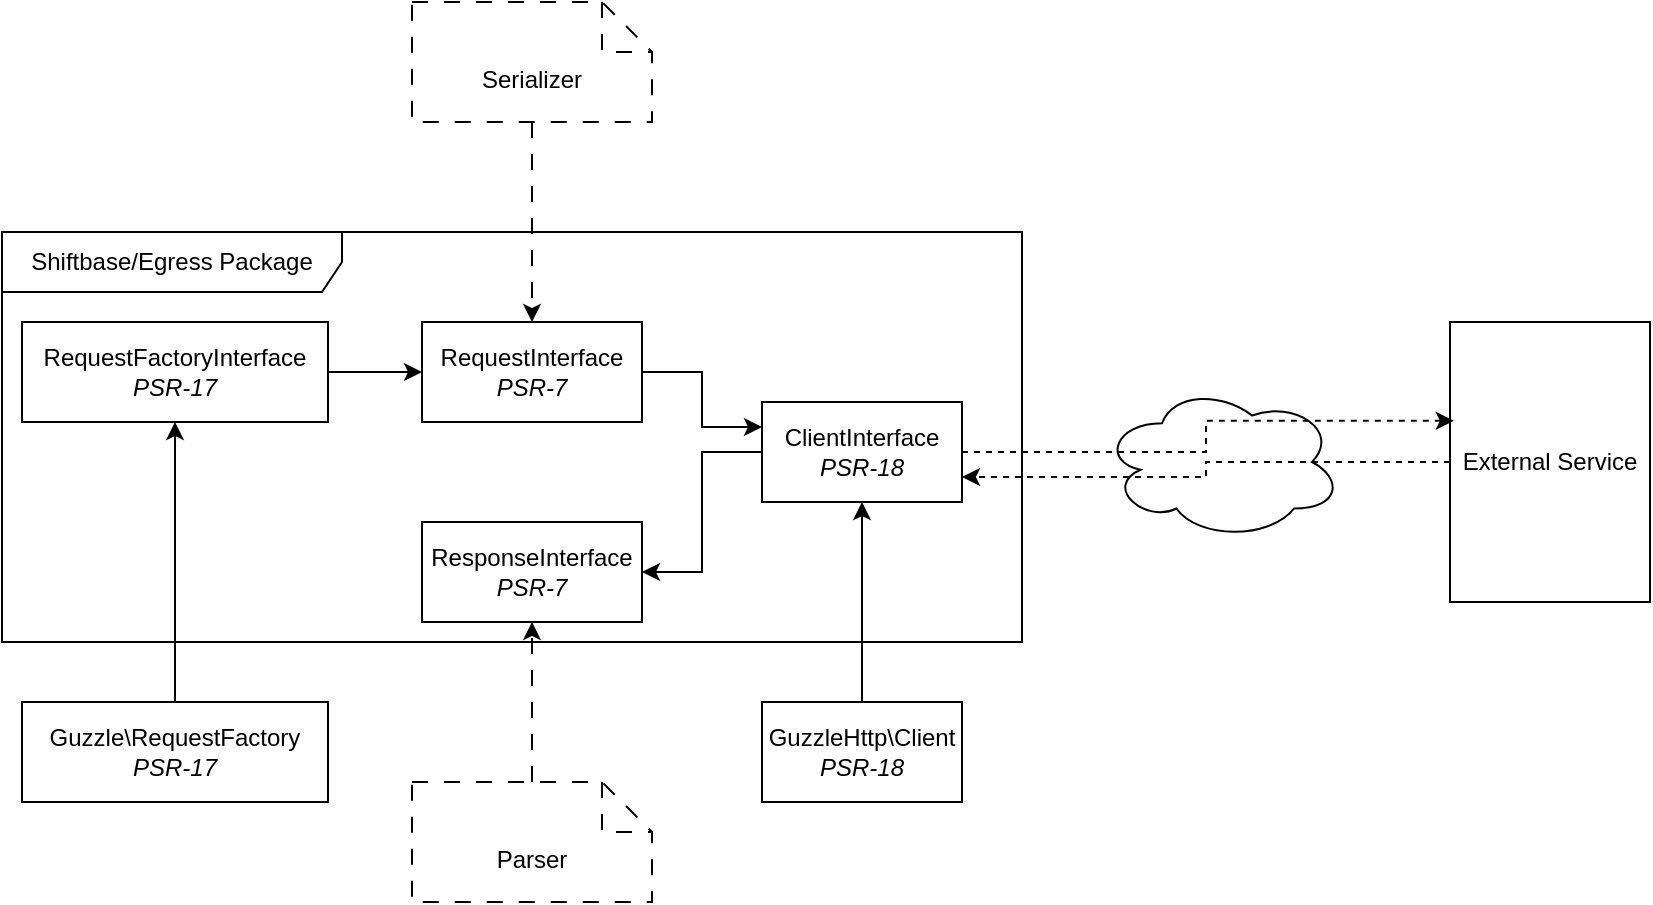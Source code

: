 <mxfile version="21.2.8" type="device">
  <diagram name="Pagina-1" id="OxKqhFZz2plbKqOkzbJY">
    <mxGraphModel dx="307" dy="1732" grid="1" gridSize="10" guides="1" tooltips="1" connect="1" arrows="1" fold="1" page="1" pageScale="1" pageWidth="827" pageHeight="1169" math="0" shadow="0">
      <root>
        <mxCell id="0" />
        <mxCell id="1" parent="0" />
        <mxCell id="tcsaBj-2yrazW6xAQG2b-11" value="" style="ellipse;shape=cloud;whiteSpace=wrap;html=1;" vertex="1" parent="1">
          <mxGeometry x="1380" y="151.25" width="120" height="77.5" as="geometry" />
        </mxCell>
        <mxCell id="tcsaBj-2yrazW6xAQG2b-1" value="Shiftbase/Egress Package" style="shape=umlFrame;whiteSpace=wrap;html=1;pointerEvents=0;recursiveResize=0;container=1;collapsible=0;width=170;" vertex="1" parent="1">
          <mxGeometry x="830" y="75" width="510" height="205" as="geometry" />
        </mxCell>
        <mxCell id="tcsaBj-2yrazW6xAQG2b-2" value="[constraint1]" style="text;html=1;" vertex="1" parent="tcsaBj-2yrazW6xAQG2b-1">
          <mxGeometry width="100" height="20" relative="1" as="geometry">
            <mxPoint x="40" y="60" as="offset" />
          </mxGeometry>
        </mxCell>
        <mxCell id="tcsaBj-2yrazW6xAQG2b-13" style="edgeStyle=orthogonalEdgeStyle;rounded=0;orthogonalLoop=1;jettySize=auto;html=1;entryX=1;entryY=0.5;entryDx=0;entryDy=0;" edge="1" parent="tcsaBj-2yrazW6xAQG2b-1" source="tcsaBj-2yrazW6xAQG2b-4" target="tcsaBj-2yrazW6xAQG2b-9">
          <mxGeometry relative="1" as="geometry" />
        </mxCell>
        <mxCell id="tcsaBj-2yrazW6xAQG2b-4" value="&lt;div&gt;ClientInterface&lt;/div&gt;&lt;div&gt;&lt;i&gt;PSR-18&lt;/i&gt;&lt;br&gt;&lt;/div&gt;" style="html=1;dashed=0;whiteSpace=wrap;" vertex="1" parent="tcsaBj-2yrazW6xAQG2b-1">
          <mxGeometry x="380" y="85" width="100" height="50" as="geometry" />
        </mxCell>
        <mxCell id="tcsaBj-2yrazW6xAQG2b-9" value="&lt;div&gt;ResponseInterface&lt;br&gt;&lt;/div&gt;&lt;div&gt;&lt;i&gt;PSR-7&lt;/i&gt;&lt;br&gt;&lt;/div&gt;" style="html=1;dashed=0;whiteSpace=wrap;" vertex="1" parent="tcsaBj-2yrazW6xAQG2b-1">
          <mxGeometry x="210" y="145" width="110" height="50" as="geometry" />
        </mxCell>
        <mxCell id="tcsaBj-2yrazW6xAQG2b-14" style="edgeStyle=orthogonalEdgeStyle;rounded=0;orthogonalLoop=1;jettySize=auto;html=1;" edge="1" parent="1" source="tcsaBj-2yrazW6xAQG2b-6" target="tcsaBj-2yrazW6xAQG2b-8">
          <mxGeometry relative="1" as="geometry" />
        </mxCell>
        <mxCell id="tcsaBj-2yrazW6xAQG2b-6" value="&lt;div&gt;RequestFactoryInterface&lt;/div&gt;&lt;div&gt;&lt;i&gt;PSR-17&lt;/i&gt;&lt;br&gt;&lt;/div&gt;" style="html=1;dashed=0;whiteSpace=wrap;" vertex="1" parent="1">
          <mxGeometry x="840" y="120" width="153" height="50" as="geometry" />
        </mxCell>
        <mxCell id="tcsaBj-2yrazW6xAQG2b-16" style="edgeStyle=orthogonalEdgeStyle;rounded=0;orthogonalLoop=1;jettySize=auto;html=1;" edge="1" parent="1" source="tcsaBj-2yrazW6xAQG2b-7" target="tcsaBj-2yrazW6xAQG2b-6">
          <mxGeometry relative="1" as="geometry" />
        </mxCell>
        <mxCell id="tcsaBj-2yrazW6xAQG2b-7" value="&lt;div&gt;Guzzle\RequestFactory&lt;/div&gt;&lt;div&gt;&lt;i&gt;PSR-17&lt;/i&gt;&lt;br&gt;&lt;/div&gt;" style="html=1;dashed=0;whiteSpace=wrap;" vertex="1" parent="1">
          <mxGeometry x="840" y="310" width="153" height="50" as="geometry" />
        </mxCell>
        <mxCell id="tcsaBj-2yrazW6xAQG2b-12" style="edgeStyle=orthogonalEdgeStyle;rounded=0;orthogonalLoop=1;jettySize=auto;html=1;entryX=0;entryY=0.25;entryDx=0;entryDy=0;" edge="1" parent="1" source="tcsaBj-2yrazW6xAQG2b-8" target="tcsaBj-2yrazW6xAQG2b-4">
          <mxGeometry relative="1" as="geometry" />
        </mxCell>
        <mxCell id="tcsaBj-2yrazW6xAQG2b-8" value="&lt;div&gt;RequestInterface&lt;/div&gt;&lt;div&gt;&lt;i&gt;PSR-7&lt;/i&gt;&lt;br&gt;&lt;/div&gt;" style="html=1;dashed=0;whiteSpace=wrap;" vertex="1" parent="1">
          <mxGeometry x="1040" y="120" width="110" height="50" as="geometry" />
        </mxCell>
        <mxCell id="tcsaBj-2yrazW6xAQG2b-21" style="edgeStyle=orthogonalEdgeStyle;rounded=0;orthogonalLoop=1;jettySize=auto;html=1;entryX=1;entryY=0.75;entryDx=0;entryDy=0;dashed=1;" edge="1" parent="1" source="tcsaBj-2yrazW6xAQG2b-10" target="tcsaBj-2yrazW6xAQG2b-4">
          <mxGeometry relative="1" as="geometry" />
        </mxCell>
        <mxCell id="tcsaBj-2yrazW6xAQG2b-10" value="External Service" style="rounded=0;whiteSpace=wrap;html=1;" vertex="1" parent="1">
          <mxGeometry x="1554" y="120" width="100" height="140" as="geometry" />
        </mxCell>
        <mxCell id="tcsaBj-2yrazW6xAQG2b-15" style="edgeStyle=orthogonalEdgeStyle;rounded=0;orthogonalLoop=1;jettySize=auto;html=1;entryX=0.5;entryY=1;entryDx=0;entryDy=0;" edge="1" parent="1" source="tcsaBj-2yrazW6xAQG2b-5" target="tcsaBj-2yrazW6xAQG2b-4">
          <mxGeometry relative="1" as="geometry" />
        </mxCell>
        <mxCell id="tcsaBj-2yrazW6xAQG2b-5" value="&lt;div&gt;GuzzleHttp\Client&lt;/div&gt;&lt;div&gt;&lt;i&gt;PSR-18&lt;/i&gt;&lt;br&gt;&lt;/div&gt;" style="html=1;dashed=0;whiteSpace=wrap;" vertex="1" parent="1">
          <mxGeometry x="1210" y="310" width="100" height="50" as="geometry" />
        </mxCell>
        <mxCell id="tcsaBj-2yrazW6xAQG2b-20" style="edgeStyle=orthogonalEdgeStyle;rounded=0;orthogonalLoop=1;jettySize=auto;html=1;entryX=0.019;entryY=0.353;entryDx=0;entryDy=0;entryPerimeter=0;dashed=1;" edge="1" parent="1" source="tcsaBj-2yrazW6xAQG2b-4" target="tcsaBj-2yrazW6xAQG2b-10">
          <mxGeometry relative="1" as="geometry" />
        </mxCell>
        <mxCell id="tcsaBj-2yrazW6xAQG2b-17" value="Parser" style="shape=note2;boundedLbl=1;whiteSpace=wrap;html=1;size=25;verticalAlign=top;align=center;dashed=1;dashPattern=8 8;" vertex="1" parent="1">
          <mxGeometry x="1035" y="350" width="120" height="60" as="geometry" />
        </mxCell>
        <mxCell id="tcsaBj-2yrazW6xAQG2b-22" style="edgeStyle=orthogonalEdgeStyle;rounded=0;orthogonalLoop=1;jettySize=auto;html=1;dashed=1;dashPattern=8 8;" edge="1" parent="1" source="tcsaBj-2yrazW6xAQG2b-17" target="tcsaBj-2yrazW6xAQG2b-9">
          <mxGeometry relative="1" as="geometry" />
        </mxCell>
        <mxCell id="tcsaBj-2yrazW6xAQG2b-24" style="edgeStyle=orthogonalEdgeStyle;rounded=0;orthogonalLoop=1;jettySize=auto;html=1;dashed=1;dashPattern=8 8;" edge="1" parent="1" source="tcsaBj-2yrazW6xAQG2b-23" target="tcsaBj-2yrazW6xAQG2b-8">
          <mxGeometry relative="1" as="geometry" />
        </mxCell>
        <mxCell id="tcsaBj-2yrazW6xAQG2b-23" value="Serializer" style="shape=note2;boundedLbl=1;whiteSpace=wrap;html=1;size=25;verticalAlign=top;align=center;dashed=1;dashPattern=8 8;" vertex="1" parent="1">
          <mxGeometry x="1035" y="-40" width="120" height="60" as="geometry" />
        </mxCell>
      </root>
    </mxGraphModel>
  </diagram>
</mxfile>
